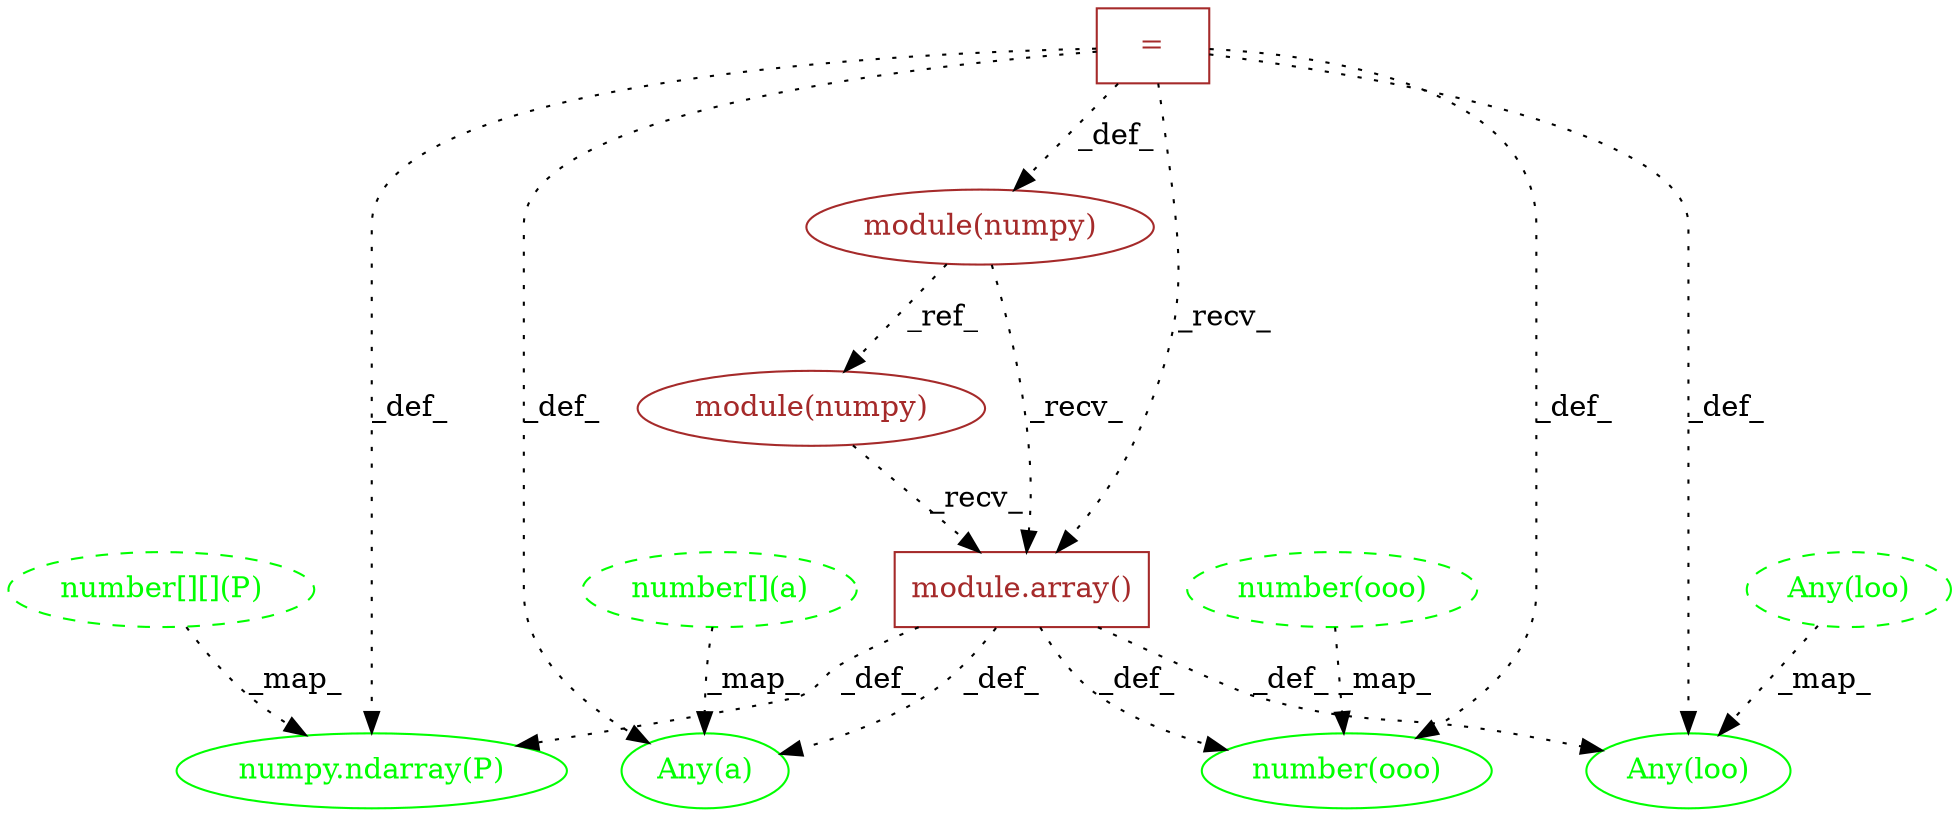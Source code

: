 digraph G {
1 [label="number[][](P)" shape=ellipse style=dashed color=green fontcolor=green]
2 [label="numpy.ndarray(P)" shape=ellipse style=solid color=green fontcolor=green]
3 [label="number(ooo)" shape=ellipse style=dashed color=green fontcolor=green]
4 [label="number[](a)" shape=ellipse style=dashed color=green fontcolor=green]
5 [label="module(numpy)" shape=ellipse style=solid color=brown fontcolor=brown]
6 [label="=" shape=box style=solid color=brown fontcolor=brown]
7 [label="Any(a)" shape=ellipse style=solid color=green fontcolor=green]
8 [label="module(numpy)" shape=ellipse style=solid color=brown fontcolor=brown]
9 [label="number(ooo)" shape=ellipse style=solid color=green fontcolor=green]
10 [label="Any(loo)" shape=ellipse style=dashed color=green fontcolor=green]
11 [label="Any(loo)" shape=ellipse style=solid color=green fontcolor=green]
12 [label="module.array()" shape=box style=solid color=brown fontcolor=brown]
12 -> 2 [label="_def_" style=dotted];
6 -> 2 [label="_def_" style=dotted];
1 -> 2 [label="_map_" style=dotted];
8 -> 5 [label="_ref_" style=dotted];
12 -> 7 [label="_def_" style=dotted];
6 -> 7 [label="_def_" style=dotted];
4 -> 7 [label="_map_" style=dotted];
6 -> 8 [label="_def_" style=dotted];
12 -> 9 [label="_def_" style=dotted];
6 -> 9 [label="_def_" style=dotted];
3 -> 9 [label="_map_" style=dotted];
12 -> 11 [label="_def_" style=dotted];
6 -> 11 [label="_def_" style=dotted];
10 -> 11 [label="_map_" style=dotted];
5 -> 12 [label="_recv_" style=dotted];
8 -> 12 [label="_recv_" style=dotted];
6 -> 12 [label="_recv_" style=dotted];
}